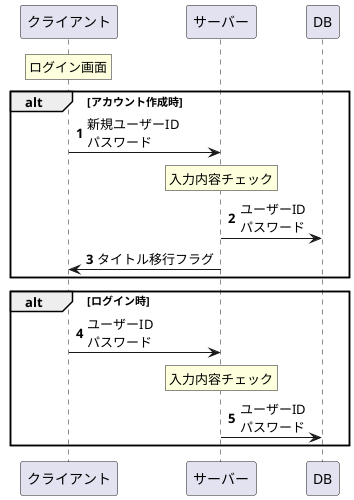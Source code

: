 @startuml
'https://plantuml.com/sequence-diagram

participant クライアント
participant サーバー
participant DB

autonumber

rnote over クライアント:ログイン画面

alt アカウント作成時

クライアント -> サーバー:新規ユーザーID\nパスワード
rnote over サーバー:入力内容チェック
サーバー -> DB:ユーザーID\nパスワード
サーバー -> クライアント:タイトル移行フラグ

end

alt ログイン時

クライアント -> サーバー:ユーザーID\nパスワード
rnote over サーバー:入力内容チェック
サーバー -> DB:ユーザーID\nパスワード

end

@enduml